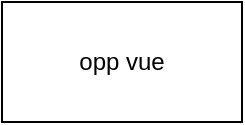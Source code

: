 <mxfile version="14.7.6" type="github">
  <diagram id="SkWnT67IbQDK4JLM6F8x" name="Page-1">
    <mxGraphModel dx="1422" dy="762" grid="1" gridSize="10" guides="1" tooltips="1" connect="1" arrows="1" fold="1" page="1" pageScale="1" pageWidth="827" pageHeight="1169" math="0" shadow="0">
      <root>
        <mxCell id="0" />
        <mxCell id="1" parent="0" />
        <mxCell id="rD2FPDDZUGt3n4onLw9L-1" value="opp vue" style="rounded=0;whiteSpace=wrap;html=1;" parent="1" vertex="1">
          <mxGeometry x="170" y="240" width="120" height="60" as="geometry" />
        </mxCell>
      </root>
    </mxGraphModel>
  </diagram>
</mxfile>
